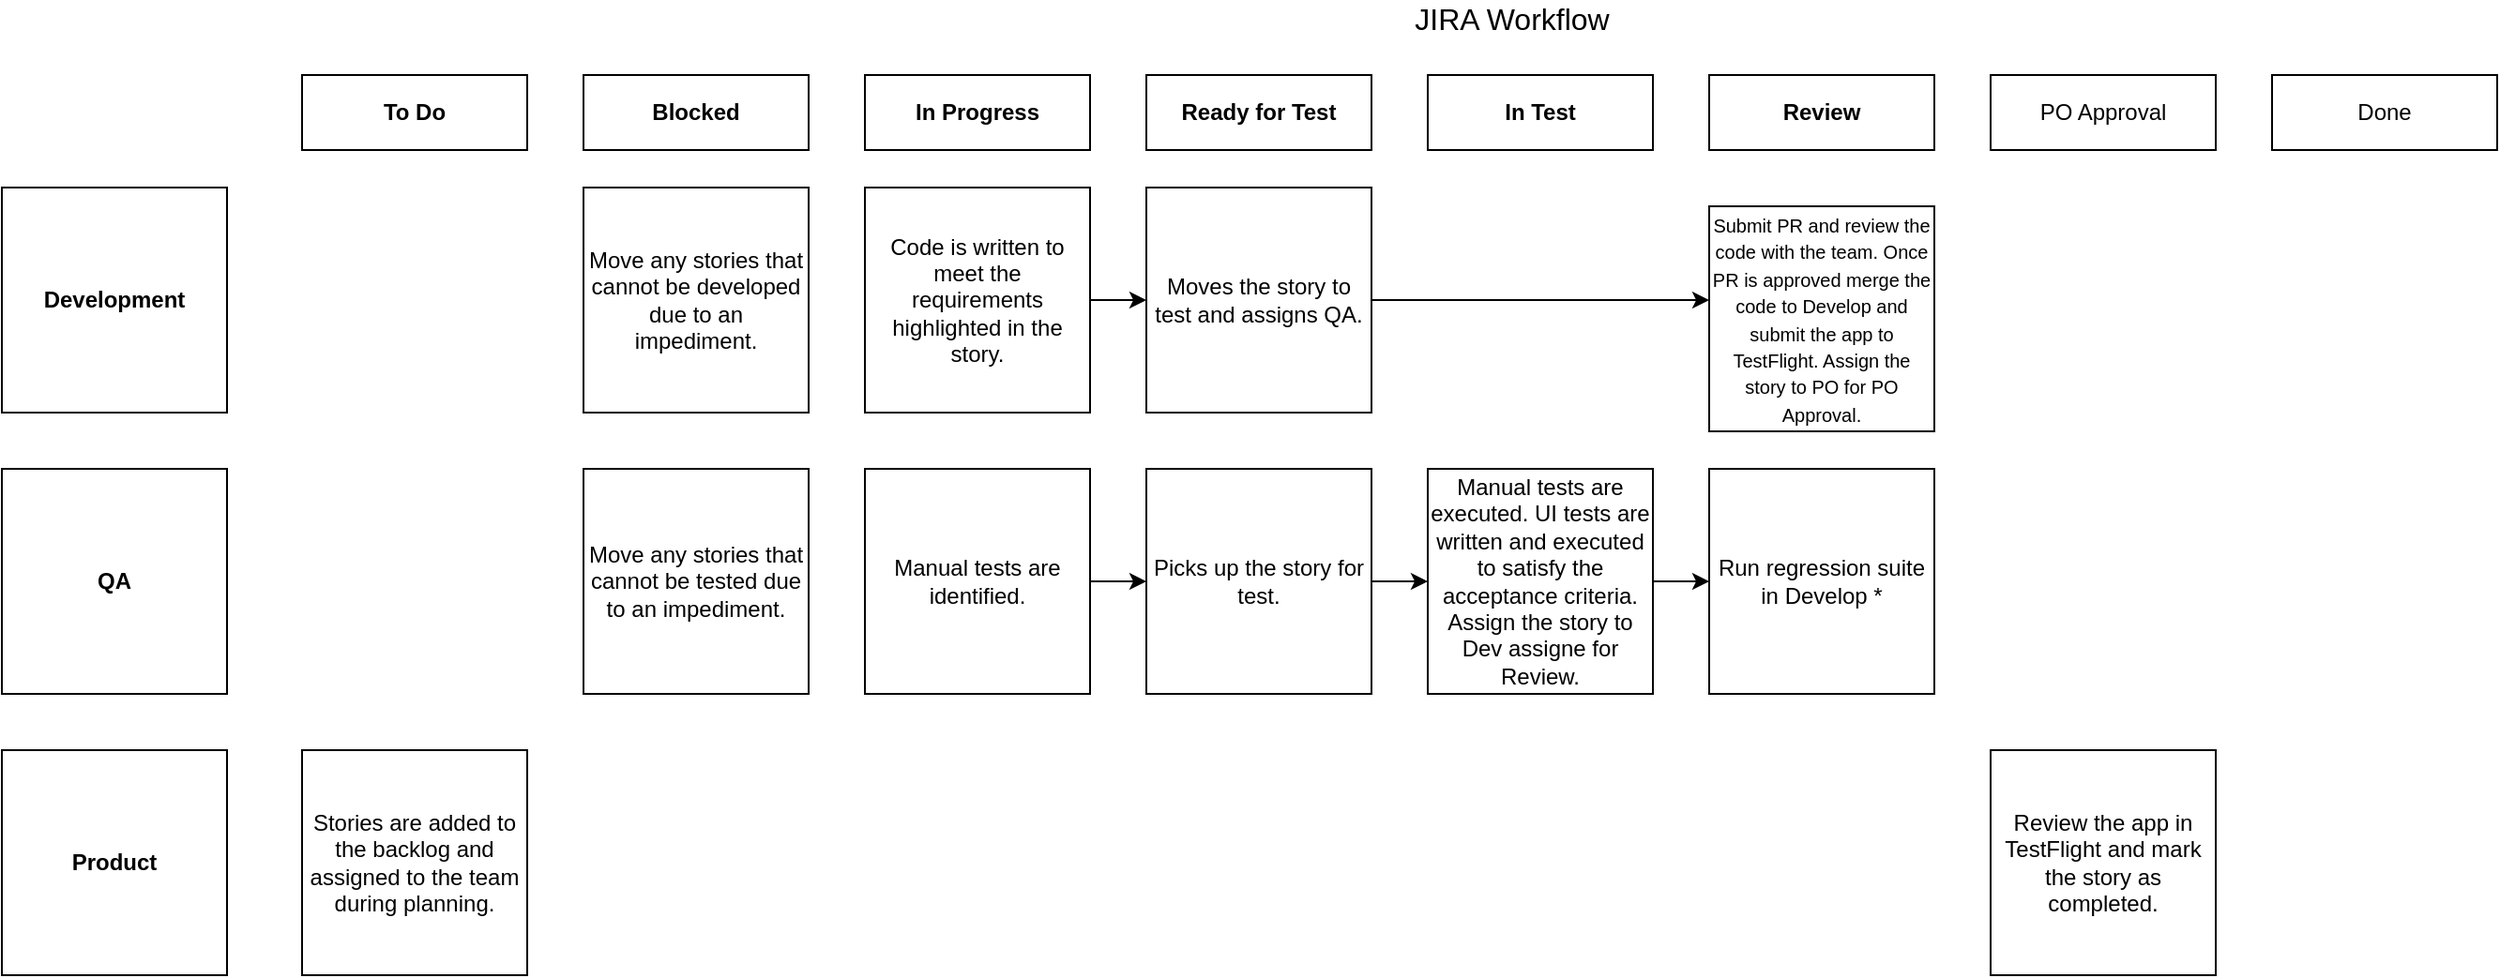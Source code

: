 <mxfile version="13.8.5" type="github">
  <diagram id="xkbQ1Bs2xLJokvP2WdEK" name="Page-1">
    <mxGraphModel dx="2544" dy="1007" grid="1" gridSize="10" guides="1" tooltips="1" connect="1" arrows="1" fold="1" page="1" pageScale="1" pageWidth="850" pageHeight="1100" math="0" shadow="0">
      <root>
        <mxCell id="0" />
        <mxCell id="1" parent="0" />
        <mxCell id="RmXKydPQDK2V4iQ8NIrv-1" value="&lt;b&gt;To Do&lt;/b&gt;" style="rounded=0;whiteSpace=wrap;html=1;" parent="1" vertex="1">
          <mxGeometry x="80" y="170" width="120" height="40" as="geometry" />
        </mxCell>
        <mxCell id="RmXKydPQDK2V4iQ8NIrv-2" value="&lt;b&gt;Blocked&lt;/b&gt;" style="rounded=0;whiteSpace=wrap;html=1;" parent="1" vertex="1">
          <mxGeometry x="230" y="170" width="120" height="40" as="geometry" />
        </mxCell>
        <mxCell id="RmXKydPQDK2V4iQ8NIrv-3" value="&lt;b&gt;In Progress&lt;/b&gt;" style="rounded=0;whiteSpace=wrap;html=1;" parent="1" vertex="1">
          <mxGeometry x="380" y="170" width="120" height="40" as="geometry" />
        </mxCell>
        <mxCell id="RmXKydPQDK2V4iQ8NIrv-4" value="&lt;b&gt;Ready for Test&lt;/b&gt;" style="rounded=0;whiteSpace=wrap;html=1;" parent="1" vertex="1">
          <mxGeometry x="530" y="170" width="120" height="40" as="geometry" />
        </mxCell>
        <mxCell id="RmXKydPQDK2V4iQ8NIrv-5" value="&lt;b&gt;In Test&lt;/b&gt;" style="rounded=0;whiteSpace=wrap;html=1;" parent="1" vertex="1">
          <mxGeometry x="680" y="170" width="120" height="40" as="geometry" />
        </mxCell>
        <mxCell id="RmXKydPQDK2V4iQ8NIrv-6" value="&lt;b&gt;Review&lt;/b&gt;" style="rounded=0;whiteSpace=wrap;html=1;" parent="1" vertex="1">
          <mxGeometry x="830" y="170" width="120" height="40" as="geometry" />
        </mxCell>
        <mxCell id="RmXKydPQDK2V4iQ8NIrv-7" value="PO Approval" style="rounded=0;whiteSpace=wrap;html=1;" parent="1" vertex="1">
          <mxGeometry x="980" y="170" width="120" height="40" as="geometry" />
        </mxCell>
        <mxCell id="RmXKydPQDK2V4iQ8NIrv-8" value="Done" style="rounded=0;whiteSpace=wrap;html=1;" parent="1" vertex="1">
          <mxGeometry x="1130" y="170" width="120" height="40" as="geometry" />
        </mxCell>
        <mxCell id="RmXKydPQDK2V4iQ8NIrv-9" value="&lt;b&gt;QA&lt;/b&gt;" style="whiteSpace=wrap;html=1;aspect=fixed;" parent="1" vertex="1">
          <mxGeometry x="-80" y="380" width="120" height="120" as="geometry" />
        </mxCell>
        <mxCell id="RmXKydPQDK2V4iQ8NIrv-10" value="&lt;b&gt;Development&lt;/b&gt;" style="whiteSpace=wrap;html=1;aspect=fixed;" parent="1" vertex="1">
          <mxGeometry x="-80" y="230" width="120" height="120" as="geometry" />
        </mxCell>
        <mxCell id="RmXKydPQDK2V4iQ8NIrv-11" value="&lt;b&gt;Product&lt;/b&gt;" style="whiteSpace=wrap;html=1;aspect=fixed;" parent="1" vertex="1">
          <mxGeometry x="-80" y="530" width="120" height="120" as="geometry" />
        </mxCell>
        <mxCell id="bSUlHb3ETXPQC9Y26Q-u-14" style="edgeStyle=orthogonalEdgeStyle;rounded=0;orthogonalLoop=1;jettySize=auto;html=1;entryX=0;entryY=0.417;entryDx=0;entryDy=0;entryPerimeter=0;" edge="1" parent="1" source="RmXKydPQDK2V4iQ8NIrv-12" target="RmXKydPQDK2V4iQ8NIrv-17">
          <mxGeometry relative="1" as="geometry" />
        </mxCell>
        <mxCell id="RmXKydPQDK2V4iQ8NIrv-12" value="Moves the story to test and assigns QA." style="whiteSpace=wrap;html=1;aspect=fixed;align=center;" parent="1" vertex="1">
          <mxGeometry x="530" y="230" width="120" height="120" as="geometry" />
        </mxCell>
        <mxCell id="bSUlHb3ETXPQC9Y26Q-u-13" value="" style="edgeStyle=orthogonalEdgeStyle;rounded=0;orthogonalLoop=1;jettySize=auto;html=1;" edge="1" parent="1" source="RmXKydPQDK2V4iQ8NIrv-13" target="RmXKydPQDK2V4iQ8NIrv-12">
          <mxGeometry relative="1" as="geometry" />
        </mxCell>
        <mxCell id="RmXKydPQDK2V4iQ8NIrv-13" value="Code is written to meet the requirements highlighted in the story." style="whiteSpace=wrap;html=1;aspect=fixed;align=center;" parent="1" vertex="1">
          <mxGeometry x="380" y="230" width="120" height="120" as="geometry" />
        </mxCell>
        <mxCell id="bSUlHb3ETXPQC9Y26Q-u-11" value="" style="edgeStyle=orthogonalEdgeStyle;rounded=0;orthogonalLoop=1;jettySize=auto;html=1;" edge="1" parent="1" source="RmXKydPQDK2V4iQ8NIrv-14" target="RmXKydPQDK2V4iQ8NIrv-15">
          <mxGeometry relative="1" as="geometry" />
        </mxCell>
        <mxCell id="RmXKydPQDK2V4iQ8NIrv-14" value="Picks up the story for test." style="whiteSpace=wrap;html=1;aspect=fixed;align=center;" parent="1" vertex="1">
          <mxGeometry x="530" y="380" width="120" height="120" as="geometry" />
        </mxCell>
        <mxCell id="bSUlHb3ETXPQC9Y26Q-u-12" value="" style="edgeStyle=orthogonalEdgeStyle;rounded=0;orthogonalLoop=1;jettySize=auto;html=1;" edge="1" parent="1" source="RmXKydPQDK2V4iQ8NIrv-15" target="bSUlHb3ETXPQC9Y26Q-u-1">
          <mxGeometry relative="1" as="geometry" />
        </mxCell>
        <mxCell id="RmXKydPQDK2V4iQ8NIrv-15" value="Manual tests are executed. UI tests are written and executed to satisfy the acceptance criteria. Assign the story to Dev assigne for Review." style="whiteSpace=wrap;html=1;aspect=fixed;align=center;" parent="1" vertex="1">
          <mxGeometry x="680" y="380" width="120" height="120" as="geometry" />
        </mxCell>
        <mxCell id="bSUlHb3ETXPQC9Y26Q-u-10" value="" style="edgeStyle=orthogonalEdgeStyle;rounded=0;orthogonalLoop=1;jettySize=auto;html=1;" edge="1" parent="1" source="RmXKydPQDK2V4iQ8NIrv-16" target="RmXKydPQDK2V4iQ8NIrv-14">
          <mxGeometry relative="1" as="geometry" />
        </mxCell>
        <mxCell id="RmXKydPQDK2V4iQ8NIrv-16" value="Manual tests are identified." style="whiteSpace=wrap;html=1;aspect=fixed;align=center;" parent="1" vertex="1">
          <mxGeometry x="380" y="380" width="120" height="120" as="geometry" />
        </mxCell>
        <mxCell id="RmXKydPQDK2V4iQ8NIrv-17" value="&lt;font style=&quot;font-size: 10px&quot;&gt;Submit PR and review the code with the team. Once PR is approved merge the code to Develop and submit the app to TestFlight. Assign the story to PO for PO Approval.&lt;/font&gt;" style="whiteSpace=wrap;html=1;aspect=fixed;align=center;" parent="1" vertex="1">
          <mxGeometry x="830" y="240" width="120" height="120" as="geometry" />
        </mxCell>
        <mxCell id="bSUlHb3ETXPQC9Y26Q-u-1" value="Run regression suite in Develop *" style="whiteSpace=wrap;html=1;aspect=fixed;align=center;" vertex="1" parent="1">
          <mxGeometry x="830" y="380" width="120" height="120" as="geometry" />
        </mxCell>
        <mxCell id="bSUlHb3ETXPQC9Y26Q-u-3" value="&lt;font style=&quot;font-size: 16px&quot;&gt;JIRA Workflow&lt;/font&gt;" style="text;html=1;strokeColor=none;fillColor=none;align=center;verticalAlign=middle;whiteSpace=wrap;rounded=0;" vertex="1" parent="1">
          <mxGeometry x="630" y="130" width="190" height="20" as="geometry" />
        </mxCell>
        <mxCell id="bSUlHb3ETXPQC9Y26Q-u-6" value="Review the app in TestFlight and mark the story as completed." style="whiteSpace=wrap;html=1;aspect=fixed;align=center;" vertex="1" parent="1">
          <mxGeometry x="980" y="530" width="120" height="120" as="geometry" />
        </mxCell>
        <mxCell id="bSUlHb3ETXPQC9Y26Q-u-7" value="Stories are added to the backlog and assigned to the team during planning." style="whiteSpace=wrap;html=1;aspect=fixed;align=center;" vertex="1" parent="1">
          <mxGeometry x="80" y="530" width="120" height="120" as="geometry" />
        </mxCell>
        <mxCell id="bSUlHb3ETXPQC9Y26Q-u-8" value="Move any stories that cannot be tested due to an impediment." style="whiteSpace=wrap;html=1;aspect=fixed;align=center;" vertex="1" parent="1">
          <mxGeometry x="230" y="380" width="120" height="120" as="geometry" />
        </mxCell>
        <mxCell id="bSUlHb3ETXPQC9Y26Q-u-9" value="Move any stories that cannot be developed due to an impediment." style="whiteSpace=wrap;html=1;aspect=fixed;align=center;" vertex="1" parent="1">
          <mxGeometry x="230" y="230" width="120" height="120" as="geometry" />
        </mxCell>
      </root>
    </mxGraphModel>
  </diagram>
</mxfile>
